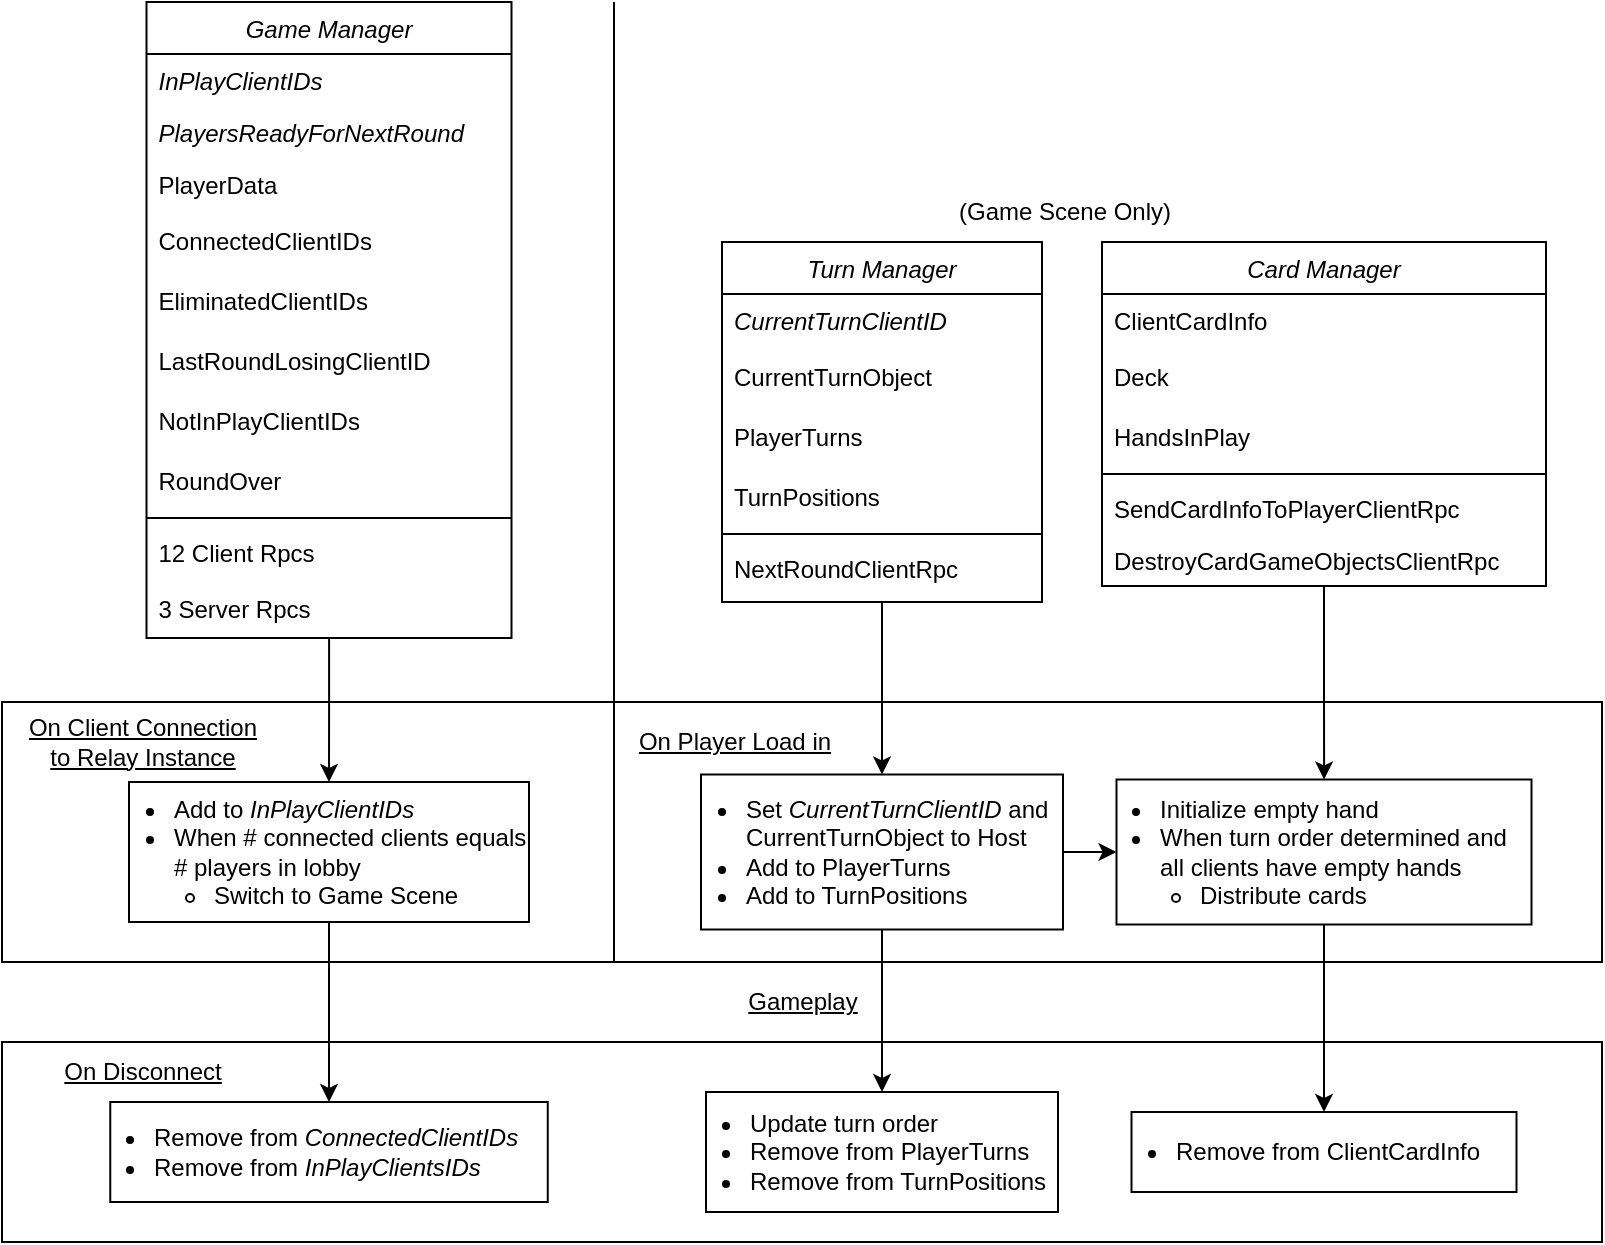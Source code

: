 <mxfile version="23.1.1" type="device">
  <diagram id="C5RBs43oDa-KdzZeNtuy" name="Page-1">
    <mxGraphModel dx="1434" dy="746" grid="1" gridSize="10" guides="1" tooltips="1" connect="1" arrows="1" fold="1" page="1" pageScale="1" pageWidth="827" pageHeight="1169" background="none" math="0" shadow="0">
      <root>
        <mxCell id="WIyWlLk6GJQsqaUBKTNV-0" />
        <mxCell id="WIyWlLk6GJQsqaUBKTNV-1" parent="WIyWlLk6GJQsqaUBKTNV-0" />
        <mxCell id="7eEl2vRfFGt30MeVfcy9-11" value="" style="whiteSpace=wrap;html=1;fillColor=none;" parent="WIyWlLk6GJQsqaUBKTNV-1" vertex="1">
          <mxGeometry x="14" y="625" width="800" height="130" as="geometry" />
        </mxCell>
        <mxCell id="7eEl2vRfFGt30MeVfcy9-16" value="" style="edgeStyle=orthogonalEdgeStyle;rounded=0;orthogonalLoop=1;jettySize=auto;html=1;" parent="WIyWlLk6GJQsqaUBKTNV-1" source="zkfFHV4jXpPFQw0GAbJ--0" target="7eEl2vRfFGt30MeVfcy9-15" edge="1">
          <mxGeometry relative="1" as="geometry" />
        </mxCell>
        <mxCell id="zkfFHV4jXpPFQw0GAbJ--0" value="Game Manager" style="swimlane;fontStyle=2;align=center;verticalAlign=top;childLayout=stackLayout;horizontal=1;startSize=26;horizontalStack=0;resizeParent=1;resizeLast=0;collapsible=1;marginBottom=0;rounded=0;shadow=0;strokeWidth=1;" parent="WIyWlLk6GJQsqaUBKTNV-1" vertex="1">
          <mxGeometry x="86.25" y="275" width="182.5" height="318" as="geometry">
            <mxRectangle x="86.25" y="20" width="160" height="26" as="alternateBounds" />
          </mxGeometry>
        </mxCell>
        <mxCell id="zkfFHV4jXpPFQw0GAbJ--1" value="InPlayClientIDs" style="text;align=left;verticalAlign=top;spacingLeft=4;spacingRight=4;overflow=hidden;rotatable=0;points=[[0,0.5],[1,0.5]];portConstraint=eastwest;fontStyle=2" parent="zkfFHV4jXpPFQw0GAbJ--0" vertex="1">
          <mxGeometry y="26" width="182.5" height="26" as="geometry" />
        </mxCell>
        <mxCell id="zkfFHV4jXpPFQw0GAbJ--2" value="PlayersReadyForNextRound" style="text;align=left;verticalAlign=top;spacingLeft=4;spacingRight=4;overflow=hidden;rotatable=0;points=[[0,0.5],[1,0.5]];portConstraint=eastwest;rounded=0;shadow=0;html=0;fontStyle=2" parent="zkfFHV4jXpPFQw0GAbJ--0" vertex="1">
          <mxGeometry y="52" width="182.5" height="26" as="geometry" />
        </mxCell>
        <mxCell id="zkfFHV4jXpPFQw0GAbJ--3" value="PlayerData" style="text;align=left;verticalAlign=top;spacingLeft=4;spacingRight=4;overflow=hidden;rotatable=0;points=[[0,0.5],[1,0.5]];portConstraint=eastwest;rounded=0;shadow=0;html=0;" parent="zkfFHV4jXpPFQw0GAbJ--0" vertex="1">
          <mxGeometry y="78" width="182.5" height="26" as="geometry" />
        </mxCell>
        <mxCell id="7eEl2vRfFGt30MeVfcy9-25" value="ConnectedClientIDs" style="text;align=left;verticalAlign=middle;resizable=0;points=[];autosize=1;strokeColor=none;fillColor=none;spacingLeft=4;" parent="zkfFHV4jXpPFQw0GAbJ--0" vertex="1">
          <mxGeometry y="104" width="182.5" height="30" as="geometry" />
        </mxCell>
        <mxCell id="7eEl2vRfFGt30MeVfcy9-26" value="EliminatedClientIDs" style="text;align=left;verticalAlign=middle;resizable=0;points=[];autosize=1;strokeColor=none;fillColor=none;spacingLeft=4;" parent="zkfFHV4jXpPFQw0GAbJ--0" vertex="1">
          <mxGeometry y="134" width="182.5" height="30" as="geometry" />
        </mxCell>
        <mxCell id="7eEl2vRfFGt30MeVfcy9-28" value="LastRoundLosingClientID" style="text;align=left;verticalAlign=middle;resizable=0;points=[];autosize=1;strokeColor=none;fillColor=none;spacingLeft=4;" parent="zkfFHV4jXpPFQw0GAbJ--0" vertex="1">
          <mxGeometry y="164" width="182.5" height="30" as="geometry" />
        </mxCell>
        <mxCell id="7eEl2vRfFGt30MeVfcy9-27" value="NotInPlayClientIDs" style="text;align=left;verticalAlign=middle;resizable=0;points=[];autosize=1;strokeColor=none;fillColor=none;spacingLeft=4;" parent="zkfFHV4jXpPFQw0GAbJ--0" vertex="1">
          <mxGeometry y="194" width="182.5" height="30" as="geometry" />
        </mxCell>
        <mxCell id="7eEl2vRfFGt30MeVfcy9-29" value="RoundOver" style="text;align=left;verticalAlign=middle;resizable=0;points=[];autosize=1;strokeColor=none;fillColor=none;spacingLeft=4;" parent="zkfFHV4jXpPFQw0GAbJ--0" vertex="1">
          <mxGeometry y="224" width="182.5" height="30" as="geometry" />
        </mxCell>
        <mxCell id="zkfFHV4jXpPFQw0GAbJ--4" value="" style="line;html=1;strokeWidth=1;align=left;verticalAlign=middle;spacingTop=-1;spacingLeft=3;spacingRight=3;rotatable=0;labelPosition=right;points=[];portConstraint=eastwest;" parent="zkfFHV4jXpPFQw0GAbJ--0" vertex="1">
          <mxGeometry y="254" width="182.5" height="8" as="geometry" />
        </mxCell>
        <mxCell id="zkfFHV4jXpPFQw0GAbJ--5" value="12 Client Rpcs" style="text;align=left;verticalAlign=top;spacingLeft=4;spacingRight=4;overflow=hidden;rotatable=0;points=[[0,0.5],[1,0.5]];portConstraint=eastwest;" parent="zkfFHV4jXpPFQw0GAbJ--0" vertex="1">
          <mxGeometry y="262" width="182.5" height="26" as="geometry" />
        </mxCell>
        <mxCell id="7eEl2vRfFGt30MeVfcy9-35" value="3 Server Rpcs" style="text;align=left;verticalAlign=middle;resizable=0;points=[];autosize=1;strokeColor=none;fillColor=none;spacingLeft=4;" parent="zkfFHV4jXpPFQw0GAbJ--0" vertex="1">
          <mxGeometry y="288" width="182.5" height="30" as="geometry" />
        </mxCell>
        <mxCell id="7eEl2vRfFGt30MeVfcy9-18" value="" style="edgeStyle=orthogonalEdgeStyle;rounded=0;orthogonalLoop=1;jettySize=auto;html=1;" parent="WIyWlLk6GJQsqaUBKTNV-1" source="zkfFHV4jXpPFQw0GAbJ--17" target="7eEl2vRfFGt30MeVfcy9-17" edge="1">
          <mxGeometry relative="1" as="geometry" />
        </mxCell>
        <mxCell id="zkfFHV4jXpPFQw0GAbJ--17" value="Card Manager" style="swimlane;fontStyle=2;align=center;verticalAlign=top;childLayout=stackLayout;horizontal=1;startSize=26;horizontalStack=0;resizeParent=1;resizeLast=0;collapsible=1;marginBottom=0;rounded=0;shadow=0;strokeWidth=1;" parent="WIyWlLk6GJQsqaUBKTNV-1" vertex="1">
          <mxGeometry x="564" y="395" width="222" height="172" as="geometry">
            <mxRectangle x="550" y="140" width="160" height="26" as="alternateBounds" />
          </mxGeometry>
        </mxCell>
        <mxCell id="zkfFHV4jXpPFQw0GAbJ--24" value="ClientCardInfo" style="text;align=left;verticalAlign=top;spacingLeft=4;spacingRight=4;overflow=hidden;rotatable=0;points=[[0,0.5],[1,0.5]];portConstraint=eastwest;" parent="zkfFHV4jXpPFQw0GAbJ--17" vertex="1">
          <mxGeometry y="26" width="222" height="26" as="geometry" />
        </mxCell>
        <mxCell id="7eEl2vRfFGt30MeVfcy9-34" value="Deck" style="text;align=left;verticalAlign=middle;resizable=0;points=[];autosize=1;strokeColor=none;fillColor=none;spacingLeft=4;" parent="zkfFHV4jXpPFQw0GAbJ--17" vertex="1">
          <mxGeometry y="52" width="222" height="30" as="geometry" />
        </mxCell>
        <mxCell id="7eEl2vRfFGt30MeVfcy9-33" value="HandsInPlay" style="text;align=left;verticalAlign=middle;resizable=0;points=[];autosize=1;strokeColor=none;fillColor=none;spacingLeft=4;" parent="zkfFHV4jXpPFQw0GAbJ--17" vertex="1">
          <mxGeometry y="82" width="222" height="30" as="geometry" />
        </mxCell>
        <mxCell id="zkfFHV4jXpPFQw0GAbJ--23" value="" style="line;html=1;strokeWidth=1;align=left;verticalAlign=middle;spacingTop=-1;spacingLeft=3;spacingRight=3;rotatable=0;labelPosition=right;points=[];portConstraint=eastwest;" parent="zkfFHV4jXpPFQw0GAbJ--17" vertex="1">
          <mxGeometry y="112" width="222" height="8" as="geometry" />
        </mxCell>
        <mxCell id="7eEl2vRfFGt30MeVfcy9-24" value="SendCardInfoToPlayerClientRpc" style="text;align=left;verticalAlign=top;spacingLeft=4;spacingRight=4;overflow=hidden;rotatable=0;points=[[0,0.5],[1,0.5]];portConstraint=eastwest;" parent="zkfFHV4jXpPFQw0GAbJ--17" vertex="1">
          <mxGeometry y="120" width="222" height="26" as="geometry" />
        </mxCell>
        <mxCell id="zkfFHV4jXpPFQw0GAbJ--25" value="DestroyCardGameObjectsClientRpc" style="text;align=left;verticalAlign=top;spacingLeft=4;spacingRight=4;overflow=hidden;rotatable=0;points=[[0,0.5],[1,0.5]];portConstraint=eastwest;" parent="zkfFHV4jXpPFQw0GAbJ--17" vertex="1">
          <mxGeometry y="146" width="222" height="26" as="geometry" />
        </mxCell>
        <mxCell id="7eEl2vRfFGt30MeVfcy9-10" value="" style="edgeStyle=orthogonalEdgeStyle;rounded=0;orthogonalLoop=1;jettySize=auto;html=1;" parent="WIyWlLk6GJQsqaUBKTNV-1" source="7eEl2vRfFGt30MeVfcy9-2" target="7eEl2vRfFGt30MeVfcy9-9" edge="1">
          <mxGeometry relative="1" as="geometry" />
        </mxCell>
        <mxCell id="7eEl2vRfFGt30MeVfcy9-2" value="Turn Manager" style="swimlane;fontStyle=2;align=center;verticalAlign=top;childLayout=stackLayout;horizontal=1;startSize=26;horizontalStack=0;resizeParent=1;resizeLast=0;collapsible=1;marginBottom=0;rounded=0;shadow=0;strokeWidth=1;" parent="WIyWlLk6GJQsqaUBKTNV-1" vertex="1">
          <mxGeometry x="374" y="395" width="160" height="180" as="geometry">
            <mxRectangle x="230" y="140" width="160" height="26" as="alternateBounds" />
          </mxGeometry>
        </mxCell>
        <mxCell id="7eEl2vRfFGt30MeVfcy9-3" value="CurrentTurnClientID" style="text;align=left;verticalAlign=top;spacingLeft=4;spacingRight=4;overflow=hidden;rotatable=0;points=[[0,0.5],[1,0.5]];portConstraint=eastwest;fontStyle=2" parent="7eEl2vRfFGt30MeVfcy9-2" vertex="1">
          <mxGeometry y="26" width="160" height="26" as="geometry" />
        </mxCell>
        <mxCell id="7eEl2vRfFGt30MeVfcy9-30" value="CurrentTurnObject" style="text;align=left;verticalAlign=middle;resizable=0;points=[];autosize=1;strokeColor=none;fillColor=none;spacingLeft=4;" parent="7eEl2vRfFGt30MeVfcy9-2" vertex="1">
          <mxGeometry y="52" width="160" height="30" as="geometry" />
        </mxCell>
        <mxCell id="7eEl2vRfFGt30MeVfcy9-31" value="PlayerTurns" style="text;align=left;verticalAlign=middle;resizable=0;points=[];autosize=1;strokeColor=none;fillColor=none;spacingLeft=4;" parent="7eEl2vRfFGt30MeVfcy9-2" vertex="1">
          <mxGeometry y="82" width="160" height="30" as="geometry" />
        </mxCell>
        <mxCell id="7eEl2vRfFGt30MeVfcy9-32" value="TurnPositions" style="text;align=left;verticalAlign=middle;resizable=0;points=[];autosize=1;strokeColor=none;fillColor=none;spacingLeft=4;" parent="7eEl2vRfFGt30MeVfcy9-2" vertex="1">
          <mxGeometry y="112" width="160" height="30" as="geometry" />
        </mxCell>
        <mxCell id="7eEl2vRfFGt30MeVfcy9-6" value="" style="line;html=1;strokeWidth=1;align=left;verticalAlign=middle;spacingTop=-1;spacingLeft=3;spacingRight=3;rotatable=0;labelPosition=right;points=[];portConstraint=eastwest;" parent="7eEl2vRfFGt30MeVfcy9-2" vertex="1">
          <mxGeometry y="142" width="160" height="8" as="geometry" />
        </mxCell>
        <mxCell id="7eEl2vRfFGt30MeVfcy9-7" value="NextRoundClientRpc" style="text;align=left;verticalAlign=top;spacingLeft=4;spacingRight=4;overflow=hidden;rotatable=0;points=[[0,0.5],[1,0.5]];portConstraint=eastwest;" parent="7eEl2vRfFGt30MeVfcy9-2" vertex="1">
          <mxGeometry y="150" width="160" height="30" as="geometry" />
        </mxCell>
        <mxCell id="7eEl2vRfFGt30MeVfcy9-8" value="&lt;u&gt;On Client Connection&lt;/u&gt;&lt;div&gt;&lt;u&gt;to Relay Instance&lt;/u&gt;&lt;/div&gt;" style="text;html=1;align=center;verticalAlign=middle;resizable=0;points=[];autosize=1;strokeColor=none;fillColor=none;" parent="WIyWlLk6GJQsqaUBKTNV-1" vertex="1">
          <mxGeometry x="14" y="625" width="140" height="40" as="geometry" />
        </mxCell>
        <mxCell id="7eEl2vRfFGt30MeVfcy9-43" value="" style="edgeStyle=orthogonalEdgeStyle;rounded=0;orthogonalLoop=1;jettySize=auto;html=1;" parent="WIyWlLk6GJQsqaUBKTNV-1" source="7eEl2vRfFGt30MeVfcy9-9" target="7eEl2vRfFGt30MeVfcy9-42" edge="1">
          <mxGeometry relative="1" as="geometry" />
        </mxCell>
        <mxCell id="-vqzOYQTrEBzVTX8V2Eq-1" value="" style="edgeStyle=orthogonalEdgeStyle;rounded=0;orthogonalLoop=1;jettySize=auto;html=1;" edge="1" parent="WIyWlLk6GJQsqaUBKTNV-1" source="7eEl2vRfFGt30MeVfcy9-9" target="7eEl2vRfFGt30MeVfcy9-17">
          <mxGeometry relative="1" as="geometry" />
        </mxCell>
        <mxCell id="7eEl2vRfFGt30MeVfcy9-9" value="&lt;ul style=&quot;padding-left: 20px; margin-top: 12px;&quot;&gt;&lt;li style=&quot;&quot;&gt;&lt;span style=&quot;font-style: normal;&quot;&gt;Set &lt;/span&gt;CurrentTurnClientID&lt;span style=&quot;font-style: normal;&quot;&gt;&amp;nbsp;and CurrentTurnObject to Host&lt;/span&gt;&lt;/li&gt;&lt;li style=&quot;&quot;&gt;&lt;span style=&quot;font-style: normal;&quot;&gt;Add to PlayerTurns&lt;/span&gt;&lt;/li&gt;&lt;li&gt;&lt;span style=&quot;font-style: normal;&quot;&gt;Add to TurnPositions&lt;/span&gt;&lt;/li&gt;&lt;/ul&gt;" style="whiteSpace=wrap;html=1;verticalAlign=middle;fontStyle=2;startSize=26;rounded=0;shadow=0;strokeWidth=1;fillColor=none;align=left;" parent="WIyWlLk6GJQsqaUBKTNV-1" vertex="1">
          <mxGeometry x="363.5" y="661.25" width="181" height="77.5" as="geometry" />
        </mxCell>
        <mxCell id="7eEl2vRfFGt30MeVfcy9-48" value="" style="edgeStyle=orthogonalEdgeStyle;rounded=0;orthogonalLoop=1;jettySize=auto;html=1;" parent="WIyWlLk6GJQsqaUBKTNV-1" source="7eEl2vRfFGt30MeVfcy9-15" target="7eEl2vRfFGt30MeVfcy9-47" edge="1">
          <mxGeometry relative="1" as="geometry" />
        </mxCell>
        <mxCell id="7eEl2vRfFGt30MeVfcy9-15" value="&lt;ul style=&quot;padding-left: 20px;&quot;&gt;&lt;li&gt;Add to &lt;i&gt;InPlayClientIDs&lt;/i&gt;&lt;/li&gt;&lt;li&gt;When # connected clients equals # players in lobby&lt;/li&gt;&lt;ul style=&quot;padding-left: 20px;&quot;&gt;&lt;li&gt;Switch to Game Scene&lt;/li&gt;&lt;/ul&gt;&lt;/ul&gt;" style="whiteSpace=wrap;html=1;fillColor=none;align=left;" parent="WIyWlLk6GJQsqaUBKTNV-1" vertex="1">
          <mxGeometry x="77.5" y="665" width="200" height="70" as="geometry" />
        </mxCell>
        <mxCell id="7eEl2vRfFGt30MeVfcy9-46" value="" style="edgeStyle=orthogonalEdgeStyle;rounded=0;orthogonalLoop=1;jettySize=auto;html=1;" parent="WIyWlLk6GJQsqaUBKTNV-1" source="7eEl2vRfFGt30MeVfcy9-17" target="7eEl2vRfFGt30MeVfcy9-45" edge="1">
          <mxGeometry relative="1" as="geometry" />
        </mxCell>
        <mxCell id="7eEl2vRfFGt30MeVfcy9-17" value="&lt;ul style=&quot;padding-left: 20px; margin-top: 12px;&quot;&gt;&lt;li&gt;Initialize empty hand&lt;/li&gt;&lt;li&gt;When turn order determined and all clients have empty hands&lt;/li&gt;&lt;ul style=&quot;padding-left: 20px;&quot;&gt;&lt;li&gt;Distribute cards&lt;/li&gt;&lt;/ul&gt;&lt;/ul&gt;" style="whiteSpace=wrap;html=1;fillColor=none;align=left;" parent="WIyWlLk6GJQsqaUBKTNV-1" vertex="1">
          <mxGeometry x="571.25" y="663.75" width="207.5" height="72.5" as="geometry" />
        </mxCell>
        <mxCell id="7eEl2vRfFGt30MeVfcy9-19" value="(Game Scene Only)" style="text;html=1;align=center;verticalAlign=middle;resizable=0;points=[];autosize=1;strokeColor=none;fillColor=none;" parent="WIyWlLk6GJQsqaUBKTNV-1" vertex="1">
          <mxGeometry x="480" y="365" width="130" height="30" as="geometry" />
        </mxCell>
        <mxCell id="7eEl2vRfFGt30MeVfcy9-20" value="&lt;u&gt;On Player Load in&lt;/u&gt;" style="text;html=1;align=center;verticalAlign=middle;resizable=0;points=[];autosize=1;strokeColor=none;fillColor=none;" parent="WIyWlLk6GJQsqaUBKTNV-1" vertex="1">
          <mxGeometry x="320" y="630" width="120" height="30" as="geometry" />
        </mxCell>
        <mxCell id="7eEl2vRfFGt30MeVfcy9-21" value="" style="endArrow=none;html=1;rounded=0;" parent="WIyWlLk6GJQsqaUBKTNV-1" edge="1">
          <mxGeometry width="50" height="50" relative="1" as="geometry">
            <mxPoint x="320" y="755" as="sourcePoint" />
            <mxPoint x="320" y="275" as="targetPoint" />
          </mxGeometry>
        </mxCell>
        <mxCell id="7eEl2vRfFGt30MeVfcy9-37" value="" style="whiteSpace=wrap;html=1;fillColor=none;" parent="WIyWlLk6GJQsqaUBKTNV-1" vertex="1">
          <mxGeometry x="14" y="795" width="800" height="100" as="geometry" />
        </mxCell>
        <mxCell id="7eEl2vRfFGt30MeVfcy9-38" value="&lt;u&gt;On Disconnect&lt;/u&gt;" style="text;html=1;align=center;verticalAlign=middle;resizable=0;points=[];autosize=1;strokeColor=none;fillColor=none;" parent="WIyWlLk6GJQsqaUBKTNV-1" vertex="1">
          <mxGeometry x="34" y="795" width="100" height="30" as="geometry" />
        </mxCell>
        <mxCell id="7eEl2vRfFGt30MeVfcy9-40" value="&lt;u&gt;Gameplay&lt;/u&gt;" style="text;html=1;align=center;verticalAlign=middle;resizable=0;points=[];autosize=1;strokeColor=none;fillColor=none;" parent="WIyWlLk6GJQsqaUBKTNV-1" vertex="1">
          <mxGeometry x="374" y="760" width="80" height="30" as="geometry" />
        </mxCell>
        <mxCell id="7eEl2vRfFGt30MeVfcy9-42" value="&lt;ul style=&quot;padding-left: 20px;&quot;&gt;&lt;li&gt;Update turn order&lt;/li&gt;&lt;li&gt;Remove from PlayerTurns&lt;/li&gt;&lt;li&gt;Remove from TurnPositions&lt;/li&gt;&lt;/ul&gt;" style="whiteSpace=wrap;html=1;fillColor=none;align=left;" parent="WIyWlLk6GJQsqaUBKTNV-1" vertex="1">
          <mxGeometry x="366" y="820" width="176" height="60" as="geometry" />
        </mxCell>
        <mxCell id="7eEl2vRfFGt30MeVfcy9-45" value="&lt;ul style=&quot;padding-left: 20px;&quot;&gt;&lt;li&gt;Remove from ClientCardInfo&lt;/li&gt;&lt;/ul&gt;" style="whiteSpace=wrap;html=1;fillColor=none;align=left;" parent="WIyWlLk6GJQsqaUBKTNV-1" vertex="1">
          <mxGeometry x="578.75" y="830" width="192.5" height="40" as="geometry" />
        </mxCell>
        <mxCell id="7eEl2vRfFGt30MeVfcy9-47" value="&lt;ul style=&quot;padding-left: 20px;&quot;&gt;&lt;li&gt;Remove from &lt;i&gt;ConnectedClientIDs&lt;/i&gt;&lt;/li&gt;&lt;li&gt;Remove from &lt;i&gt;InPlayClientsIDs&lt;/i&gt;&lt;/li&gt;&lt;/ul&gt;" style="whiteSpace=wrap;html=1;fillColor=none;align=left;" parent="WIyWlLk6GJQsqaUBKTNV-1" vertex="1">
          <mxGeometry x="68.13" y="825" width="218.75" height="50" as="geometry" />
        </mxCell>
      </root>
    </mxGraphModel>
  </diagram>
</mxfile>
